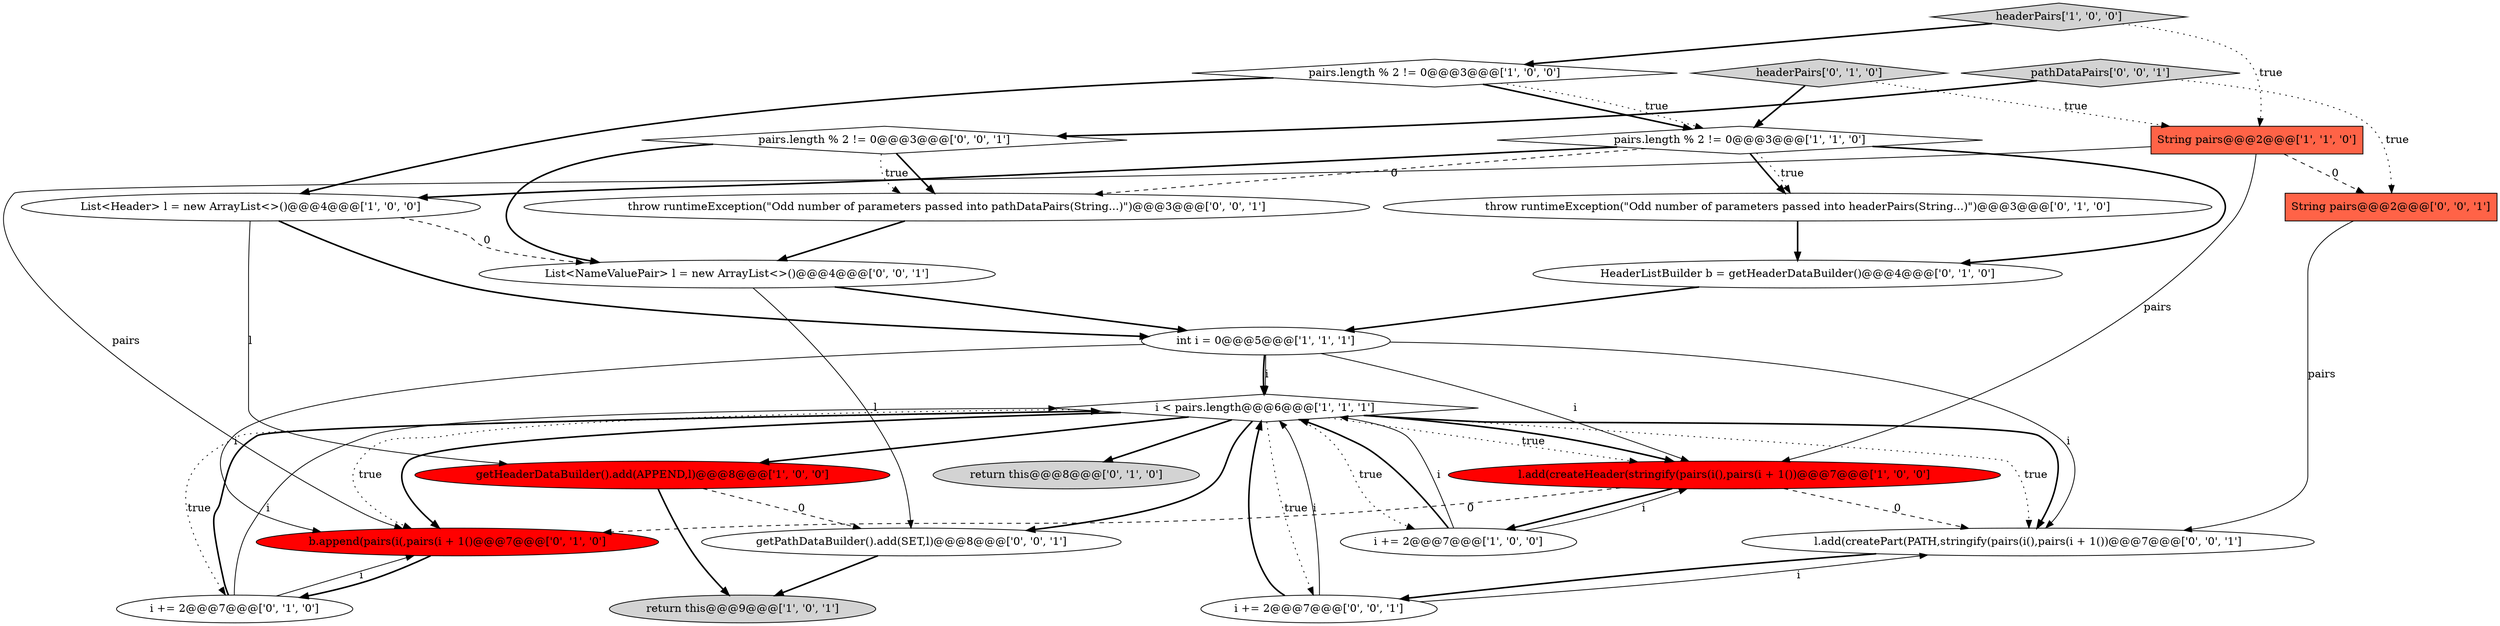 digraph {
8 [style = filled, label = "getHeaderDataBuilder().add(APPEND,l)@@@8@@@['1', '0', '0']", fillcolor = red, shape = ellipse image = "AAA1AAABBB1BBB"];
7 [style = filled, label = "String pairs@@@2@@@['1', '1', '0']", fillcolor = tomato, shape = box image = "AAA0AAABBB1BBB"];
4 [style = filled, label = "i < pairs.length@@@6@@@['1', '1', '1']", fillcolor = white, shape = diamond image = "AAA0AAABBB1BBB"];
23 [style = filled, label = "pathDataPairs['0', '0', '1']", fillcolor = lightgray, shape = diamond image = "AAA0AAABBB3BBB"];
19 [style = filled, label = "l.add(createPart(PATH,stringify(pairs(i(),pairs(i + 1())@@@7@@@['0', '0', '1']", fillcolor = white, shape = ellipse image = "AAA0AAABBB3BBB"];
13 [style = filled, label = "HeaderListBuilder b = getHeaderDataBuilder()@@@4@@@['0', '1', '0']", fillcolor = white, shape = ellipse image = "AAA0AAABBB2BBB"];
14 [style = filled, label = "return this@@@8@@@['0', '1', '0']", fillcolor = lightgray, shape = ellipse image = "AAA0AAABBB2BBB"];
6 [style = filled, label = "l.add(createHeader(stringify(pairs(i(),pairs(i + 1())@@@7@@@['1', '0', '0']", fillcolor = red, shape = ellipse image = "AAA1AAABBB1BBB"];
12 [style = filled, label = "i += 2@@@7@@@['0', '1', '0']", fillcolor = white, shape = ellipse image = "AAA0AAABBB2BBB"];
11 [style = filled, label = "headerPairs['0', '1', '0']", fillcolor = lightgray, shape = diamond image = "AAA0AAABBB2BBB"];
9 [style = filled, label = "List<Header> l = new ArrayList<>()@@@4@@@['1', '0', '0']", fillcolor = white, shape = ellipse image = "AAA0AAABBB1BBB"];
0 [style = filled, label = "pairs.length % 2 != 0@@@3@@@['1', '0', '0']", fillcolor = white, shape = diamond image = "AAA0AAABBB1BBB"];
15 [style = filled, label = "throw runtimeException(\"Odd number of parameters passed into headerPairs(String...)\")@@@3@@@['0', '1', '0']", fillcolor = white, shape = ellipse image = "AAA0AAABBB2BBB"];
16 [style = filled, label = "b.append(pairs(i(,pairs(i + 1()@@@7@@@['0', '1', '0']", fillcolor = red, shape = ellipse image = "AAA1AAABBB2BBB"];
21 [style = filled, label = "pairs.length % 2 != 0@@@3@@@['0', '0', '1']", fillcolor = white, shape = diamond image = "AAA0AAABBB3BBB"];
18 [style = filled, label = "List<NameValuePair> l = new ArrayList<>()@@@4@@@['0', '0', '1']", fillcolor = white, shape = ellipse image = "AAA0AAABBB3BBB"];
5 [style = filled, label = "i += 2@@@7@@@['1', '0', '0']", fillcolor = white, shape = ellipse image = "AAA0AAABBB1BBB"];
20 [style = filled, label = "String pairs@@@2@@@['0', '0', '1']", fillcolor = tomato, shape = box image = "AAA0AAABBB3BBB"];
22 [style = filled, label = "getPathDataBuilder().add(SET,l)@@@8@@@['0', '0', '1']", fillcolor = white, shape = ellipse image = "AAA0AAABBB3BBB"];
10 [style = filled, label = "headerPairs['1', '0', '0']", fillcolor = lightgray, shape = diamond image = "AAA0AAABBB1BBB"];
3 [style = filled, label = "int i = 0@@@5@@@['1', '1', '1']", fillcolor = white, shape = ellipse image = "AAA0AAABBB1BBB"];
1 [style = filled, label = "return this@@@9@@@['1', '0', '1']", fillcolor = lightgray, shape = ellipse image = "AAA0AAABBB1BBB"];
24 [style = filled, label = "throw runtimeException(\"Odd number of parameters passed into pathDataPairs(String...)\")@@@3@@@['0', '0', '1']", fillcolor = white, shape = ellipse image = "AAA0AAABBB3BBB"];
2 [style = filled, label = "pairs.length % 2 != 0@@@3@@@['1', '1', '0']", fillcolor = white, shape = diamond image = "AAA0AAABBB1BBB"];
17 [style = filled, label = "i += 2@@@7@@@['0', '0', '1']", fillcolor = white, shape = ellipse image = "AAA0AAABBB3BBB"];
4->6 [style = dotted, label="true"];
11->7 [style = dotted, label="true"];
4->5 [style = dotted, label="true"];
18->3 [style = bold, label=""];
0->9 [style = bold, label=""];
15->13 [style = bold, label=""];
3->16 [style = solid, label="i"];
4->14 [style = bold, label=""];
7->6 [style = solid, label="pairs"];
12->16 [style = solid, label="i"];
17->4 [style = solid, label="i"];
17->19 [style = solid, label="i"];
9->8 [style = solid, label="l"];
4->6 [style = bold, label=""];
5->4 [style = solid, label="i"];
20->19 [style = solid, label="pairs"];
3->19 [style = solid, label="i"];
9->18 [style = dashed, label="0"];
0->2 [style = bold, label=""];
4->19 [style = bold, label=""];
17->4 [style = bold, label=""];
2->15 [style = dotted, label="true"];
7->20 [style = dashed, label="0"];
21->24 [style = bold, label=""];
19->17 [style = bold, label=""];
2->9 [style = bold, label=""];
18->22 [style = solid, label="l"];
7->16 [style = solid, label="pairs"];
3->4 [style = bold, label=""];
24->18 [style = bold, label=""];
11->2 [style = bold, label=""];
21->18 [style = bold, label=""];
3->4 [style = solid, label="i"];
2->13 [style = bold, label=""];
3->6 [style = solid, label="i"];
8->1 [style = bold, label=""];
8->22 [style = dashed, label="0"];
6->5 [style = bold, label=""];
23->20 [style = dotted, label="true"];
6->16 [style = dashed, label="0"];
21->24 [style = dotted, label="true"];
13->3 [style = bold, label=""];
12->4 [style = bold, label=""];
23->21 [style = bold, label=""];
12->4 [style = solid, label="i"];
5->4 [style = bold, label=""];
10->0 [style = bold, label=""];
2->15 [style = bold, label=""];
6->19 [style = dashed, label="0"];
9->3 [style = bold, label=""];
4->8 [style = bold, label=""];
4->16 [style = dotted, label="true"];
22->1 [style = bold, label=""];
0->2 [style = dotted, label="true"];
2->24 [style = dashed, label="0"];
4->12 [style = dotted, label="true"];
4->17 [style = dotted, label="true"];
5->6 [style = solid, label="i"];
16->12 [style = bold, label=""];
4->22 [style = bold, label=""];
10->7 [style = dotted, label="true"];
4->16 [style = bold, label=""];
4->19 [style = dotted, label="true"];
}
